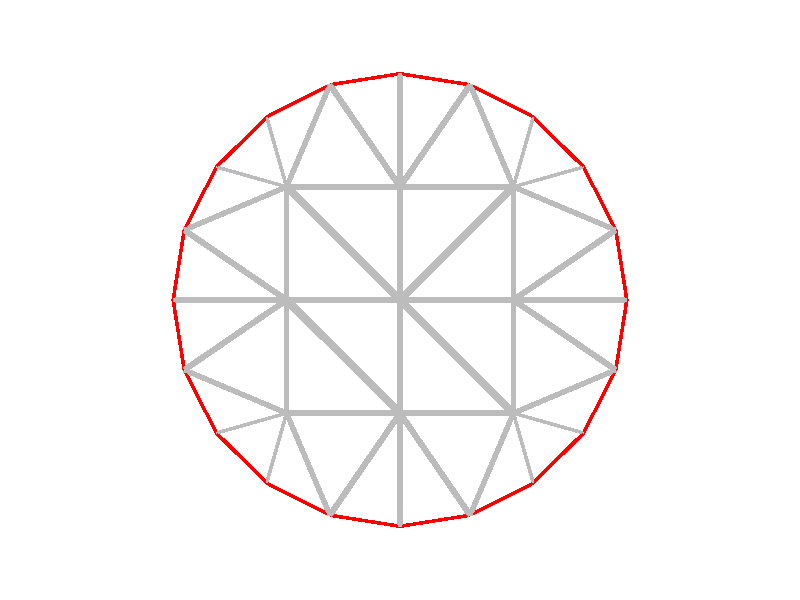 #include "colors.inc"
background { rgb <1, 1, 1> }
camera {location <-0, -0, 10>up <0,1,0> right <-1.33,0,0> angle 20look_at <0, 0, 0> }
cylinder { <-0.951057, -0.309017, 0>, <-0.5, -0.5, 0>, 0.0122456 texture {  pigment { rgb <0.5, 0.5, 0.5> } } }
cylinder { <-0.951057, -0.309017, 0>, <-0.809017, -0.587785, 0>, 0.00782172 texture {  pigment { rgb <1, 0, 0> } } }
cylinder { <-0.809017, -0.587785, 0>, <-0.5, -0.5, 0>, 0.0080311 texture {  pigment { rgb <0.5, 0.5, 0.5> } } }
cylinder { <-0.809017, -0.587785, 0>, <-0.587785, -0.809017, 0>, 0.00782173 texture {  pigment { rgb <1, 0, 0> } } }
cylinder { <-0.587785, -0.809017, 0>, <-0.5, -0.5, 0>, 0.0080311 texture {  pigment { rgb <0.5, 0.5, 0.5> } } }
cylinder { <-0.309017, -0.951057, 0>, <0, -1, 0>, 0.00782172 texture {  pigment { rgb <1, 0, 0> } } }
cylinder { <0, -1, 0>, <0, -0.5, 0>, 0.0125 texture {  pigment { rgb <0.5, 0.5, 0.5> } } }
cylinder { <-0.309017, -0.951057, 0>, <0, -0.5, 0>, 0.0136689 texture {  pigment { rgb <0.5, 0.5, 0.5> } } }
cylinder { <-0.5, -0.5, 0>, <-0.5, 0, 0>, 0.0125 texture {  pigment { rgb <0.5, 0.5, 0.5> } } }
cylinder { <-0.951057, -0.309017, 0>, <-0.5, 0, 0>, 0.0136689 texture {  pigment { rgb <0.5, 0.5, 0.5> } } }
cylinder { <-0.5, -0.5, 0>, <0, -0.5, 0>, 0.0125 texture {  pigment { rgb <0.5, 0.5, 0.5> } } }
cylinder { <-0.5, -0.5, 0>, <-0.309017, -0.951057, 0>, 0.0122456 texture {  pigment { rgb <0.5, 0.5, 0.5> } } }
cylinder { <0, -1, 0>, <0.309017, -0.951057, 0>, 0.00782172 texture {  pigment { rgb <1, 0, 0> } } }
cylinder { <0, -0.5, 0>, <0.309017, -0.951057, 0>, 0.0136689 texture {  pigment { rgb <0.5, 0.5, 0.5> } } }
cylinder { <-0.587785, -0.809017, 0>, <-0.309017, -0.951057, 0>, 0.00782172 texture {  pigment { rgb <1, 0, 0> } } }
cylinder { <-0.5, 0, 0>, <0, -0.5, 0>, 0.0176777 texture {  pigment { rgb <0.5, 0.5, 0.5> } } }
cylinder { <-0.951057, 0.309017, 0>, <-0.5, 0.5, 0>, 0.0122456 texture {  pigment { rgb <0.5, 0.5, 0.5> } } }
cylinder { <-0.809017, 0.587785, 0>, <-0.5, 0.5, 0>, 0.0080311 texture {  pigment { rgb <0.5, 0.5, 0.5> } } }
cylinder { <-0.951057, 0.309017, 0>, <-0.809017, 0.587785, 0>, 0.00782172 texture {  pigment { rgb <1, 0, 0> } } }
cylinder { <-0.951057, 0.309017, 0>, <-0.5, 0, 0>, 0.0136689 texture {  pigment { rgb <0.5, 0.5, 0.5> } } }
cylinder { <-1, 0, 0>, <-0.951057, 0.309017, 0>, 0.00782172 texture {  pigment { rgb <1, 0, 0> } } }
cylinder { <-1, 0, 0>, <-0.5, 0, 0>, 0.0125 texture {  pigment { rgb <0.5, 0.5, 0.5> } } }
cylinder { <-0.587785, 0.809017, 0>, <-0.5, 0.5, 0>, 0.0080311 texture {  pigment { rgb <0.5, 0.5, 0.5> } } }
cylinder { <-0.809017, 0.587785, 0>, <-0.587785, 0.809017, 0>, 0.00782173 texture {  pigment { rgb <1, 0, 0> } } }
cylinder { <-0.5, 0, 0>, <-0.5, 0.5, 0>, 0.0125 texture {  pigment { rgb <0.5, 0.5, 0.5> } } }
cylinder { <-0.5, 0, 0>, <0, 0, 0>, 0.0125 texture {  pigment { rgb <0.5, 0.5, 0.5> } } }
cylinder { <-0.5, 0.5, 0>, <0, 0, 0>, 0.0176777 texture {  pigment { rgb <0.5, 0.5, 0.5> } } }
cylinder { <-0.587785, 0.809017, 0>, <-0.309017, 0.951057, 0>, 0.00782172 texture {  pigment { rgb <1, 0, 0> } } }
cylinder { <-0.5, 0.5, 0>, <-0.309017, 0.951057, 0>, 0.0122456 texture {  pigment { rgb <0.5, 0.5, 0.5> } } }
cylinder { <-0.5, 0.5, 0>, <0, 0.5, 0>, 0.0125 texture {  pigment { rgb <0.5, 0.5, 0.5> } } }
cylinder { <-0.309017, 0.951057, 0>, <0, 0.5, 0>, 0.0136689 texture {  pigment { rgb <0.5, 0.5, 0.5> } } }
cylinder { <-1, 0, 0>, <-0.951057, -0.309017, 0>, 0.00782172 texture {  pigment { rgb <1, 0, 0> } } }
cylinder { <0, -0.5, 0>, <0, 0, 0>, 0.0125 texture {  pigment { rgb <0.5, 0.5, 0.5> } } }
cylinder { <0, -0.5, 0>, <0.5, -0.5, 0>, 0.0125 texture {  pigment { rgb <0.5, 0.5, 0.5> } } }
cylinder { <0, 0, 0>, <0.5, -0.5, 0>, 0.0176777 texture {  pigment { rgb <0.5, 0.5, 0.5> } } }
cylinder { <0.309017, -0.951057, 0>, <0.5, -0.5, 0>, 0.0122456 texture {  pigment { rgb <0.5, 0.5, 0.5> } } }
cylinder { <0.309017, -0.951057, 0>, <0.587785, -0.809017, 0>, 0.00782172 texture {  pigment { rgb <1, 0, 0> } } }
cylinder { <0.5, -0.5, 0>, <0.587785, -0.809017, 0>, 0.0080311 texture {  pigment { rgb <0.5, 0.5, 0.5> } } }
cylinder { <0.5, -0.5, 0>, <0.5, 0, 0>, 0.0125 texture {  pigment { rgb <0.5, 0.5, 0.5> } } }
cylinder { <0, 0, 0>, <0.5, 0, 0>, 0.0125 texture {  pigment { rgb <0.5, 0.5, 0.5> } } }
cylinder { <0.5, -0.5, 0>, <0.951057, -0.309017, 0>, 0.0122456 texture {  pigment { rgb <0.5, 0.5, 0.5> } } }
cylinder { <0.5, -0.5, 0>, <0.809017, -0.587785, 0>, 0.0080311 texture {  pigment { rgb <0.5, 0.5, 0.5> } } }
cylinder { <0.809017, -0.587785, 0>, <0.951057, -0.309017, 0>, 0.00782172 texture {  pigment { rgb <1, 0, 0> } } }
cylinder { <0.5, 0, 0>, <0.951057, -0.309017, 0>, 0.0136689 texture {  pigment { rgb <0.5, 0.5, 0.5> } } }
cylinder { <0.951057, -0.309017, 0>, <1, 0, 0>, 0.00782172 texture {  pigment { rgb <1, 0, 0> } } }
cylinder { <0.5, 0, 0>, <1, 0, 0>, 0.0125 texture {  pigment { rgb <0.5, 0.5, 0.5> } } }
cylinder { <0.587785, -0.809017, 0>, <0.809017, -0.587785, 0>, 0.00782173 texture {  pigment { rgb <1, 0, 0> } } }
cylinder { <0.5, 0, 0>, <0.5, 0.5, 0>, 0.0125 texture {  pigment { rgb <0.5, 0.5, 0.5> } } }
cylinder { <0, 0, 0>, <0.5, 0.5, 0>, 0.0176777 texture {  pigment { rgb <0.5, 0.5, 0.5> } } }
cylinder { <0, 0.5, 0>, <0.5, 0.5, 0>, 0.0125 texture {  pigment { rgb <0.5, 0.5, 0.5> } } }
cylinder { <0.309017, 0.951057, 0>, <0.5, 0.5, 0>, 0.0122456 texture {  pigment { rgb <0.5, 0.5, 0.5> } } }
cylinder { <0, 0.5, 0>, <0.309017, 0.951057, 0>, 0.0136689 texture {  pigment { rgb <0.5, 0.5, 0.5> } } }
cylinder { <0, 0, 0>, <0, 0.5, 0>, 0.0125 texture {  pigment { rgb <0.5, 0.5, 0.5> } } }
cylinder { <0, 1, 0>, <0.309017, 0.951057, 0>, 0.00782172 texture {  pigment { rgb <1, 0, 0> } } }
cylinder { <0, 0.5, 0>, <0, 1, 0>, 0.0125 texture {  pigment { rgb <0.5, 0.5, 0.5> } } }
cylinder { <0.5, 0.5, 0>, <0.587785, 0.809017, 0>, 0.0080311 texture {  pigment { rgb <0.5, 0.5, 0.5> } } }
cylinder { <0.309017, 0.951057, 0>, <0.587785, 0.809017, 0>, 0.00782172 texture {  pigment { rgb <1, 0, 0> } } }
cylinder { <-0.309017, 0.951057, 0>, <0, 1, 0>, 0.00782172 texture {  pigment { rgb <1, 0, 0> } } }
cylinder { <0.5, 0.5, 0>, <0.809017, 0.587785, 0>, 0.0080311 texture {  pigment { rgb <0.5, 0.5, 0.5> } } }
cylinder { <0.5, 0.5, 0>, <0.951057, 0.309017, 0>, 0.0122456 texture {  pigment { rgb <0.5, 0.5, 0.5> } } }
cylinder { <0.809017, 0.587785, 0>, <0.951057, 0.309017, 0>, 0.00782172 texture {  pigment { rgb <1, 0, 0> } } }
cylinder { <0.587785, 0.809017, 0>, <0.809017, 0.587785, 0>, 0.00782173 texture {  pigment { rgb <1, 0, 0> } } }
cylinder { <0.5, 0, 0>, <0.951057, 0.309017, 0>, 0.0136689 texture {  pigment { rgb <0.5, 0.5, 0.5> } } }
cylinder { <0.951057, 0.309017, 0>, <1, 0, 0>, 0.00782172 texture {  pigment { rgb <1, 0, 0> } } }
light_source {<10, 10, 10> color White}
light_source {<-10, -10, 10> color White}
